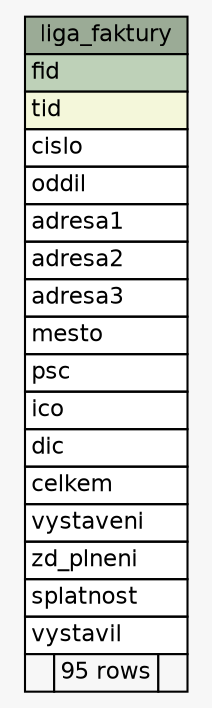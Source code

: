 // dot 2.38.0 on Mac OS X 10.9.4
// SchemaSpy rev 590
digraph "liga_faktury" {
  graph [
    rankdir="RL"
    bgcolor="#f7f7f7"
    nodesep="0.18"
    ranksep="0.46"
    fontname="Helvetica"
    fontsize="11"
  ];
  node [
    fontname="Helvetica"
    fontsize="11"
    shape="plaintext"
  ];
  edge [
    arrowsize="0.8"
  ];
  "liga_faktury" [
    label=<
    <TABLE BORDER="0" CELLBORDER="1" CELLSPACING="0" BGCOLOR="#ffffff">
      <TR><TD COLSPAN="3" BGCOLOR="#9bab96" ALIGN="CENTER">liga_faktury</TD></TR>
      <TR><TD PORT="fid" COLSPAN="3" BGCOLOR="#bed1b8" ALIGN="LEFT">fid</TD></TR>
      <TR><TD PORT="tid" COLSPAN="3" BGCOLOR="#f4f7da" ALIGN="LEFT">tid</TD></TR>
      <TR><TD PORT="cislo" COLSPAN="3" ALIGN="LEFT">cislo</TD></TR>
      <TR><TD PORT="oddil" COLSPAN="3" ALIGN="LEFT">oddil</TD></TR>
      <TR><TD PORT="adresa1" COLSPAN="3" ALIGN="LEFT">adresa1</TD></TR>
      <TR><TD PORT="adresa2" COLSPAN="3" ALIGN="LEFT">adresa2</TD></TR>
      <TR><TD PORT="adresa3" COLSPAN="3" ALIGN="LEFT">adresa3</TD></TR>
      <TR><TD PORT="mesto" COLSPAN="3" ALIGN="LEFT">mesto</TD></TR>
      <TR><TD PORT="psc" COLSPAN="3" ALIGN="LEFT">psc</TD></TR>
      <TR><TD PORT="ico" COLSPAN="3" ALIGN="LEFT">ico</TD></TR>
      <TR><TD PORT="dic" COLSPAN="3" ALIGN="LEFT">dic</TD></TR>
      <TR><TD PORT="celkem" COLSPAN="3" ALIGN="LEFT">celkem</TD></TR>
      <TR><TD PORT="vystaveni" COLSPAN="3" ALIGN="LEFT">vystaveni</TD></TR>
      <TR><TD PORT="zd_plneni" COLSPAN="3" ALIGN="LEFT">zd_plneni</TD></TR>
      <TR><TD PORT="splatnost" COLSPAN="3" ALIGN="LEFT">splatnost</TD></TR>
      <TR><TD PORT="vystavil" COLSPAN="3" ALIGN="LEFT">vystavil</TD></TR>
      <TR><TD ALIGN="LEFT" BGCOLOR="#f7f7f7">  </TD><TD ALIGN="RIGHT" BGCOLOR="#f7f7f7">95 rows</TD><TD ALIGN="RIGHT" BGCOLOR="#f7f7f7">  </TD></TR>
    </TABLE>>
    URL="tables/liga_faktury.html"
    tooltip="liga_faktury"
  ];
}

